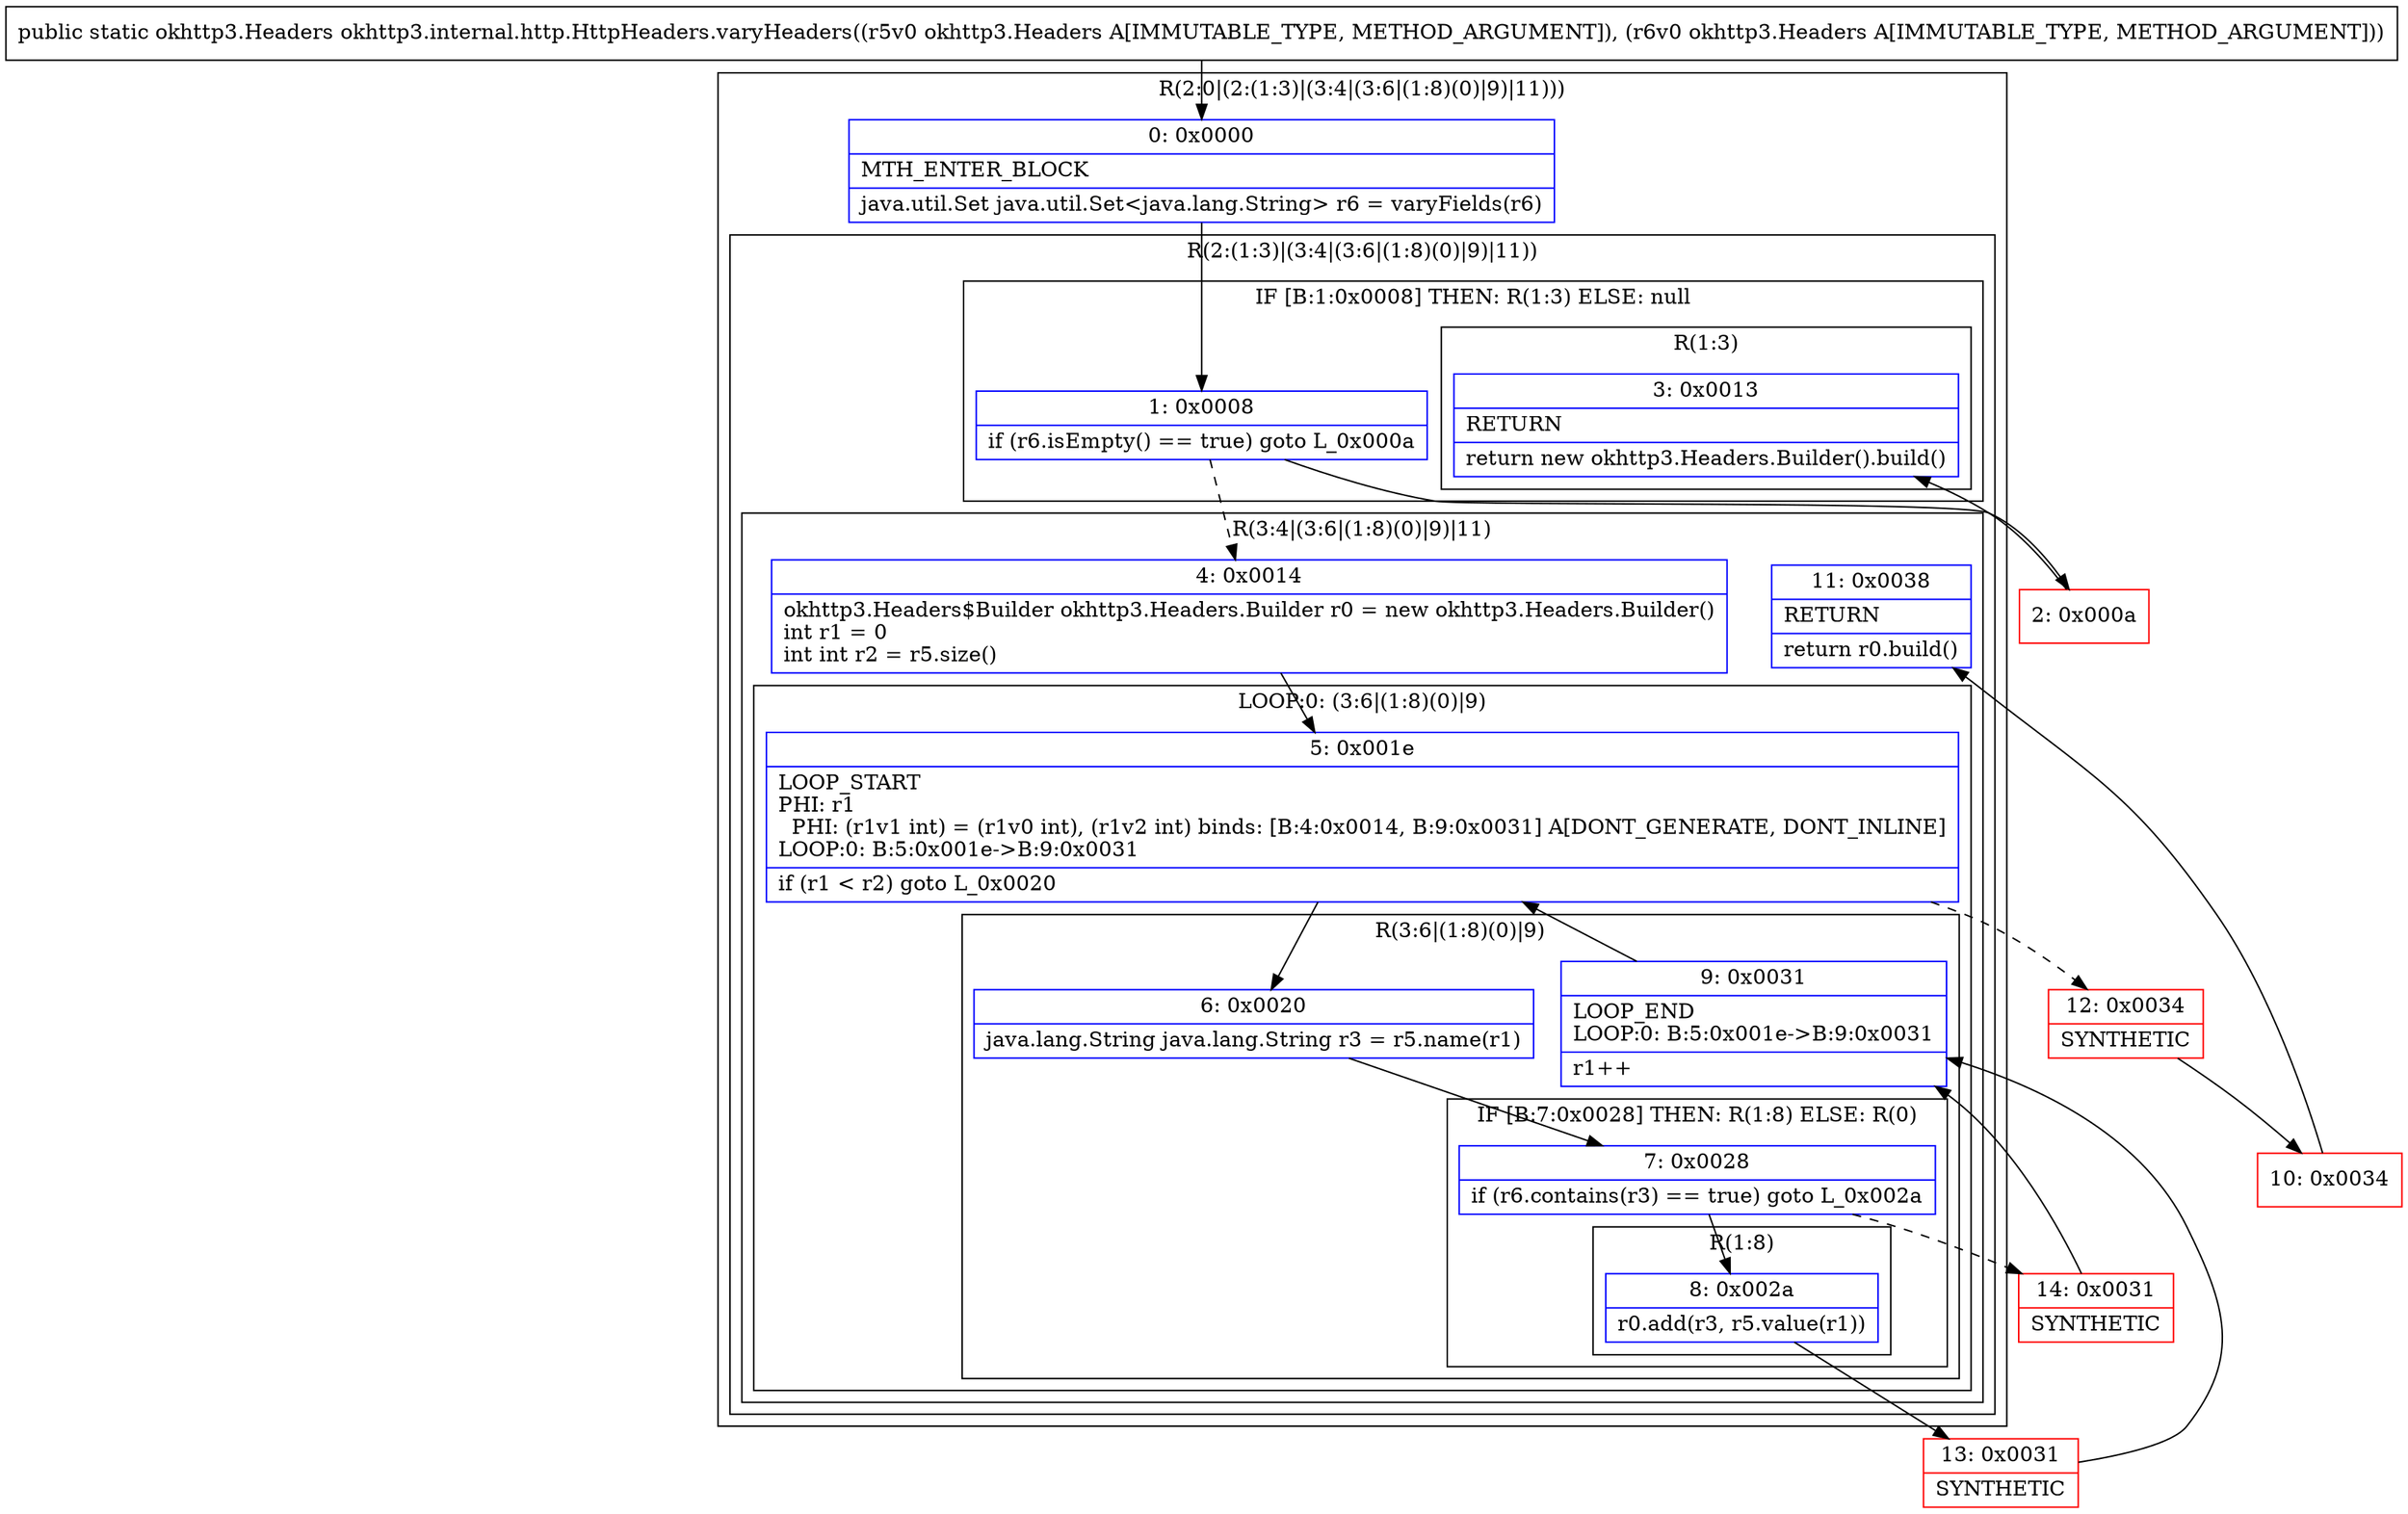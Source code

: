 digraph "CFG forokhttp3.internal.http.HttpHeaders.varyHeaders(Lokhttp3\/Headers;Lokhttp3\/Headers;)Lokhttp3\/Headers;" {
subgraph cluster_Region_558851974 {
label = "R(2:0|(2:(1:3)|(3:4|(3:6|(1:8)(0)|9)|11)))";
node [shape=record,color=blue];
Node_0 [shape=record,label="{0\:\ 0x0000|MTH_ENTER_BLOCK\l|java.util.Set java.util.Set\<java.lang.String\> r6 = varyFields(r6)\l}"];
subgraph cluster_Region_1708037403 {
label = "R(2:(1:3)|(3:4|(3:6|(1:8)(0)|9)|11))";
node [shape=record,color=blue];
subgraph cluster_IfRegion_449588343 {
label = "IF [B:1:0x0008] THEN: R(1:3) ELSE: null";
node [shape=record,color=blue];
Node_1 [shape=record,label="{1\:\ 0x0008|if (r6.isEmpty() == true) goto L_0x000a\l}"];
subgraph cluster_Region_298426673 {
label = "R(1:3)";
node [shape=record,color=blue];
Node_3 [shape=record,label="{3\:\ 0x0013|RETURN\l|return new okhttp3.Headers.Builder().build()\l}"];
}
}
subgraph cluster_Region_1942709965 {
label = "R(3:4|(3:6|(1:8)(0)|9)|11)";
node [shape=record,color=blue];
Node_4 [shape=record,label="{4\:\ 0x0014|okhttp3.Headers$Builder okhttp3.Headers.Builder r0 = new okhttp3.Headers.Builder()\lint r1 = 0\lint int r2 = r5.size()\l}"];
subgraph cluster_LoopRegion_1379295914 {
label = "LOOP:0: (3:6|(1:8)(0)|9)";
node [shape=record,color=blue];
Node_5 [shape=record,label="{5\:\ 0x001e|LOOP_START\lPHI: r1 \l  PHI: (r1v1 int) = (r1v0 int), (r1v2 int) binds: [B:4:0x0014, B:9:0x0031] A[DONT_GENERATE, DONT_INLINE]\lLOOP:0: B:5:0x001e\-\>B:9:0x0031\l|if (r1 \< r2) goto L_0x0020\l}"];
subgraph cluster_Region_1331385203 {
label = "R(3:6|(1:8)(0)|9)";
node [shape=record,color=blue];
Node_6 [shape=record,label="{6\:\ 0x0020|java.lang.String java.lang.String r3 = r5.name(r1)\l}"];
subgraph cluster_IfRegion_1781459924 {
label = "IF [B:7:0x0028] THEN: R(1:8) ELSE: R(0)";
node [shape=record,color=blue];
Node_7 [shape=record,label="{7\:\ 0x0028|if (r6.contains(r3) == true) goto L_0x002a\l}"];
subgraph cluster_Region_694307941 {
label = "R(1:8)";
node [shape=record,color=blue];
Node_8 [shape=record,label="{8\:\ 0x002a|r0.add(r3, r5.value(r1))\l}"];
}
subgraph cluster_Region_952304267 {
label = "R(0)";
node [shape=record,color=blue];
}
}
Node_9 [shape=record,label="{9\:\ 0x0031|LOOP_END\lLOOP:0: B:5:0x001e\-\>B:9:0x0031\l|r1++\l}"];
}
}
Node_11 [shape=record,label="{11\:\ 0x0038|RETURN\l|return r0.build()\l}"];
}
}
}
Node_2 [shape=record,color=red,label="{2\:\ 0x000a}"];
Node_10 [shape=record,color=red,label="{10\:\ 0x0034}"];
Node_12 [shape=record,color=red,label="{12\:\ 0x0034|SYNTHETIC\l}"];
Node_13 [shape=record,color=red,label="{13\:\ 0x0031|SYNTHETIC\l}"];
Node_14 [shape=record,color=red,label="{14\:\ 0x0031|SYNTHETIC\l}"];
MethodNode[shape=record,label="{public static okhttp3.Headers okhttp3.internal.http.HttpHeaders.varyHeaders((r5v0 okhttp3.Headers A[IMMUTABLE_TYPE, METHOD_ARGUMENT]), (r6v0 okhttp3.Headers A[IMMUTABLE_TYPE, METHOD_ARGUMENT])) }"];
MethodNode -> Node_0;
Node_0 -> Node_1;
Node_1 -> Node_2;
Node_1 -> Node_4[style=dashed];
Node_4 -> Node_5;
Node_5 -> Node_6;
Node_5 -> Node_12[style=dashed];
Node_6 -> Node_7;
Node_7 -> Node_8;
Node_7 -> Node_14[style=dashed];
Node_8 -> Node_13;
Node_9 -> Node_5;
Node_2 -> Node_3;
Node_10 -> Node_11;
Node_12 -> Node_10;
Node_13 -> Node_9;
Node_14 -> Node_9;
}

